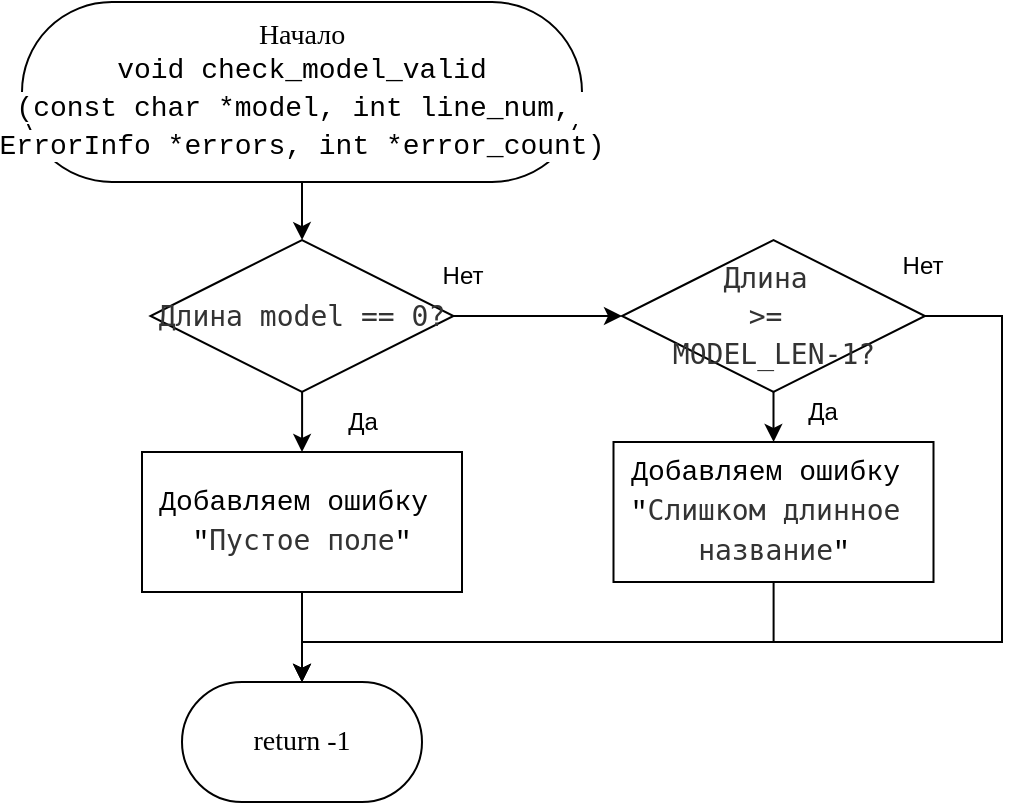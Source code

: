 <mxfile version="27.1.1">
  <diagram id="8JX4ewbYsy_sPfhSPqhk" name="Страница — 1">
    <mxGraphModel dx="904" dy="916" grid="1" gridSize="10" guides="1" tooltips="1" connect="1" arrows="1" fold="1" page="1" pageScale="1" pageWidth="827" pageHeight="1169" math="0" shadow="0">
      <root>
        <mxCell id="0" />
        <mxCell id="1" parent="0" />
        <mxCell id="Gf9IYgNOnqHMdi5wzEm2-29" style="edgeStyle=orthogonalEdgeStyle;rounded=0;orthogonalLoop=1;jettySize=auto;html=1;" edge="1" parent="1" source="Gf9IYgNOnqHMdi5wzEm2-27" target="Gf9IYgNOnqHMdi5wzEm2-28">
          <mxGeometry relative="1" as="geometry" />
        </mxCell>
        <mxCell id="Gf9IYgNOnqHMdi5wzEm2-27" value="&lt;font style=&quot;color: rgb(0, 0, 0); background-color: light-dark(#ffffff, var(--ge-dark-color, #121212));&quot;&gt;Начало&lt;/font&gt;&lt;div&gt;&lt;div style=&quot;font-family: Consolas, &amp;quot;Courier New&amp;quot;, monospace; line-height: 19px; white-space: pre;&quot;&gt;&lt;font style=&quot;color: rgb(0, 0, 0); background-color: light-dark(#ffffff, var(--ge-dark-color, #121212));&quot;&gt;void check_model_valid&lt;/font&gt;&lt;/div&gt;&lt;div style=&quot;font-family: Consolas, &amp;quot;Courier New&amp;quot;, monospace; line-height: 19px; white-space: pre;&quot;&gt;&lt;font style=&quot;color: rgb(0, 0, 0); background-color: light-dark(#ffffff, var(--ge-dark-color, #121212));&quot;&gt;(const char *model, int line_num, &lt;/font&gt;&lt;/div&gt;&lt;div style=&quot;font-family: Consolas, &amp;quot;Courier New&amp;quot;, monospace; line-height: 19px; white-space: pre;&quot;&gt;&lt;font style=&quot;color: rgb(0, 0, 0); background-color: light-dark(#ffffff, var(--ge-dark-color, #121212));&quot;&gt;ErrorInfo *errors, int *error_count)&lt;/font&gt;&lt;/div&gt;&lt;/div&gt;" style="rounded=1;whiteSpace=wrap;html=1;arcSize=50;fontFamily=Consolas;fontSize=14;" vertex="1" parent="1">
          <mxGeometry x="290" y="140" width="280" height="90" as="geometry" />
        </mxCell>
        <mxCell id="Gf9IYgNOnqHMdi5wzEm2-33" style="edgeStyle=orthogonalEdgeStyle;rounded=0;orthogonalLoop=1;jettySize=auto;html=1;" edge="1" parent="1" source="Gf9IYgNOnqHMdi5wzEm2-28" target="Gf9IYgNOnqHMdi5wzEm2-30">
          <mxGeometry relative="1" as="geometry" />
        </mxCell>
        <mxCell id="Gf9IYgNOnqHMdi5wzEm2-35" style="edgeStyle=orthogonalEdgeStyle;rounded=0;orthogonalLoop=1;jettySize=auto;html=1;" edge="1" parent="1" source="Gf9IYgNOnqHMdi5wzEm2-28" target="Gf9IYgNOnqHMdi5wzEm2-34">
          <mxGeometry relative="1" as="geometry" />
        </mxCell>
        <mxCell id="Gf9IYgNOnqHMdi5wzEm2-28" value="&lt;div style=&quot;line-height: 19px; white-space: pre;&quot;&gt;&lt;div style=&quot;line-height: 19px;&quot;&gt;&lt;div style=&quot;line-height: 19px;&quot;&gt;&lt;span style=&quot;color: rgb(51, 51, 51); white-space-collapse: collapse;&quot;&gt;&lt;font face=&quot;Consolas, Monaco, Andale Mono, Ubuntu Mono, monospace&quot; style=&quot;&quot;&gt;Длина model == 0?&lt;/font&gt;&lt;/span&gt;&lt;/div&gt;&lt;/div&gt;&lt;/div&gt;" style="rhombus;whiteSpace=wrap;html=1;rounded=1;strokeColor=default;align=center;verticalAlign=middle;arcSize=0;fontFamily=Consolas;fontSize=14;fontColor=default;fillColor=default;" vertex="1" parent="1">
          <mxGeometry x="354.25" y="259" width="151.5" height="76" as="geometry" />
        </mxCell>
        <mxCell id="Gf9IYgNOnqHMdi5wzEm2-32" style="edgeStyle=orthogonalEdgeStyle;rounded=0;orthogonalLoop=1;jettySize=auto;html=1;" edge="1" parent="1" source="Gf9IYgNOnqHMdi5wzEm2-30" target="Gf9IYgNOnqHMdi5wzEm2-31">
          <mxGeometry relative="1" as="geometry" />
        </mxCell>
        <mxCell id="Gf9IYgNOnqHMdi5wzEm2-43" style="edgeStyle=orthogonalEdgeStyle;rounded=0;orthogonalLoop=1;jettySize=auto;html=1;entryX=0.5;entryY=0;entryDx=0;entryDy=0;" edge="1" parent="1" source="Gf9IYgNOnqHMdi5wzEm2-30" target="Gf9IYgNOnqHMdi5wzEm2-36">
          <mxGeometry relative="1" as="geometry">
            <mxPoint x="665.75" y="460" as="targetPoint" />
            <Array as="points">
              <mxPoint x="780" y="297" />
              <mxPoint x="780" y="460" />
              <mxPoint x="430" y="460" />
            </Array>
          </mxGeometry>
        </mxCell>
        <mxCell id="Gf9IYgNOnqHMdi5wzEm2-30" value="&lt;div style=&quot;line-height: 19px; white-space: pre;&quot;&gt;&lt;div style=&quot;line-height: 19px;&quot;&gt;&lt;div style=&quot;line-height: 19px;&quot;&gt;&lt;span style=&quot;color: rgb(51, 51, 51); white-space-collapse: collapse;&quot;&gt;&lt;font face=&quot;Consolas, Monaco, Andale Mono, Ubuntu Mono, monospace&quot; style=&quot;&quot;&gt;Длина&amp;nbsp;&lt;/font&gt;&lt;/span&gt;&lt;/div&gt;&lt;div style=&quot;line-height: 19px;&quot;&gt;&lt;span style=&quot;color: rgb(51, 51, 51); white-space-collapse: collapse;&quot;&gt;&lt;font face=&quot;Consolas, Monaco, Andale Mono, Ubuntu Mono, monospace&quot; style=&quot;&quot;&gt;&amp;gt;=&amp;nbsp;&lt;/font&gt;&lt;/span&gt;&lt;/div&gt;&lt;div style=&quot;line-height: 19px;&quot;&gt;&lt;span style=&quot;color: rgb(51, 51, 51); white-space-collapse: collapse;&quot;&gt;&lt;font face=&quot;Consolas, Monaco, Andale Mono, Ubuntu Mono, monospace&quot; style=&quot;&quot;&gt;MODEL_LEN-1?&lt;/font&gt;&lt;/span&gt;&lt;/div&gt;&lt;/div&gt;&lt;/div&gt;" style="rhombus;whiteSpace=wrap;html=1;rounded=1;strokeColor=default;align=center;verticalAlign=middle;arcSize=0;fontFamily=Consolas;fontSize=14;fontColor=default;fillColor=default;" vertex="1" parent="1">
          <mxGeometry x="590" y="259" width="151.5" height="76" as="geometry" />
        </mxCell>
        <mxCell id="Gf9IYgNOnqHMdi5wzEm2-38" style="edgeStyle=orthogonalEdgeStyle;rounded=0;orthogonalLoop=1;jettySize=auto;html=1;entryX=0.5;entryY=0;entryDx=0;entryDy=0;" edge="1" parent="1" source="Gf9IYgNOnqHMdi5wzEm2-31" target="Gf9IYgNOnqHMdi5wzEm2-36">
          <mxGeometry relative="1" as="geometry">
            <Array as="points">
              <mxPoint x="666" y="460" />
              <mxPoint x="430" y="460" />
            </Array>
          </mxGeometry>
        </mxCell>
        <mxCell id="Gf9IYgNOnqHMdi5wzEm2-31" value="&lt;div style=&quot;line-height: 19px; white-space: pre;&quot;&gt;&lt;div style=&quot;font-family: Consolas, &amp;quot;Courier New&amp;quot;, monospace;&quot;&gt;Добавляем ошибку &lt;/div&gt;&lt;div style=&quot;&quot;&gt;&lt;font face=&quot;Consolas, Courier New, monospace&quot;&gt;&quot;&lt;/font&gt;&lt;span style=&quot;color: rgb(51, 51, 51); white-space-collapse: collapse;&quot;&gt;&lt;font face=&quot;Consolas, Monaco, Andale Mono, Ubuntu Mono, monospace&quot; style=&quot;&quot;&gt;Слишком длинное&amp;nbsp;&lt;/font&gt;&lt;/span&gt;&lt;/div&gt;&lt;div style=&quot;&quot;&gt;&lt;span style=&quot;color: rgb(51, 51, 51); white-space-collapse: collapse;&quot;&gt;&lt;font face=&quot;Consolas, Monaco, Andale Mono, Ubuntu Mono, monospace&quot; style=&quot;&quot;&gt;название&lt;/font&gt;&lt;/span&gt;&lt;font face=&quot;Consolas, Courier New, monospace&quot;&gt;&quot;&lt;/font&gt;&lt;/div&gt;&lt;/div&gt;" style="whiteSpace=wrap;html=1;fontSize=14;fontFamily=Consolas;rounded=1;arcSize=0;" vertex="1" parent="1">
          <mxGeometry x="585.75" y="360" width="160" height="70" as="geometry" />
        </mxCell>
        <mxCell id="Gf9IYgNOnqHMdi5wzEm2-37" style="edgeStyle=orthogonalEdgeStyle;rounded=0;orthogonalLoop=1;jettySize=auto;html=1;" edge="1" parent="1" source="Gf9IYgNOnqHMdi5wzEm2-34" target="Gf9IYgNOnqHMdi5wzEm2-36">
          <mxGeometry relative="1" as="geometry" />
        </mxCell>
        <mxCell id="Gf9IYgNOnqHMdi5wzEm2-34" value="&lt;div style=&quot;line-height: 19px; text-wrap-mode: nowrap;&quot;&gt;&lt;div style=&quot;white-space-collapse: preserve; font-family: Consolas, &amp;quot;Courier New&amp;quot;, monospace;&quot;&gt;Добавляем ошибку &lt;/div&gt;&lt;div style=&quot;&quot;&gt;&lt;font style=&quot;white-space-collapse: preserve;&quot; face=&quot;Consolas, Courier New, monospace&quot;&gt;&quot;&lt;/font&gt;&lt;font face=&quot;Consolas, Monaco, Andale Mono, Ubuntu Mono, monospace&quot; color=&quot;#333333&quot; style=&quot;&quot;&gt;Пустое поле&lt;/font&gt;&lt;span style=&quot;white-space-collapse: preserve; font-family: Consolas, &amp;quot;Courier New&amp;quot;, monospace; background-color: transparent; color: light-dark(rgb(0, 0, 0), rgb(255, 255, 255));&quot;&gt;&quot;&lt;/span&gt;&lt;/div&gt;&lt;/div&gt;" style="whiteSpace=wrap;html=1;fontSize=14;fontFamily=Consolas;rounded=1;arcSize=0;" vertex="1" parent="1">
          <mxGeometry x="350" y="365" width="160" height="70" as="geometry" />
        </mxCell>
        <mxCell id="Gf9IYgNOnqHMdi5wzEm2-36" value="return -1" style="whiteSpace=wrap;html=1;fontSize=14;fontFamily=Consolas;rounded=1;arcSize=50;" vertex="1" parent="1">
          <mxGeometry x="370" y="480" width="120" height="60" as="geometry" />
        </mxCell>
        <mxCell id="Gf9IYgNOnqHMdi5wzEm2-39" value="Нет" style="text;html=1;align=center;verticalAlign=middle;resizable=0;points=[];autosize=1;strokeColor=none;fillColor=none;" vertex="1" parent="1">
          <mxGeometry x="490" y="262" width="40" height="30" as="geometry" />
        </mxCell>
        <mxCell id="Gf9IYgNOnqHMdi5wzEm2-40" value="Да" style="text;html=1;align=center;verticalAlign=middle;resizable=0;points=[];autosize=1;strokeColor=none;fillColor=none;" vertex="1" parent="1">
          <mxGeometry x="440" y="335" width="40" height="30" as="geometry" />
        </mxCell>
        <mxCell id="Gf9IYgNOnqHMdi5wzEm2-41" value="Нет" style="text;html=1;align=center;verticalAlign=middle;resizable=0;points=[];autosize=1;strokeColor=none;fillColor=none;" vertex="1" parent="1">
          <mxGeometry x="720" y="257" width="40" height="30" as="geometry" />
        </mxCell>
        <mxCell id="Gf9IYgNOnqHMdi5wzEm2-42" value="Да" style="text;html=1;align=center;verticalAlign=middle;resizable=0;points=[];autosize=1;strokeColor=none;fillColor=none;" vertex="1" parent="1">
          <mxGeometry x="670" y="330" width="40" height="30" as="geometry" />
        </mxCell>
      </root>
    </mxGraphModel>
  </diagram>
</mxfile>
